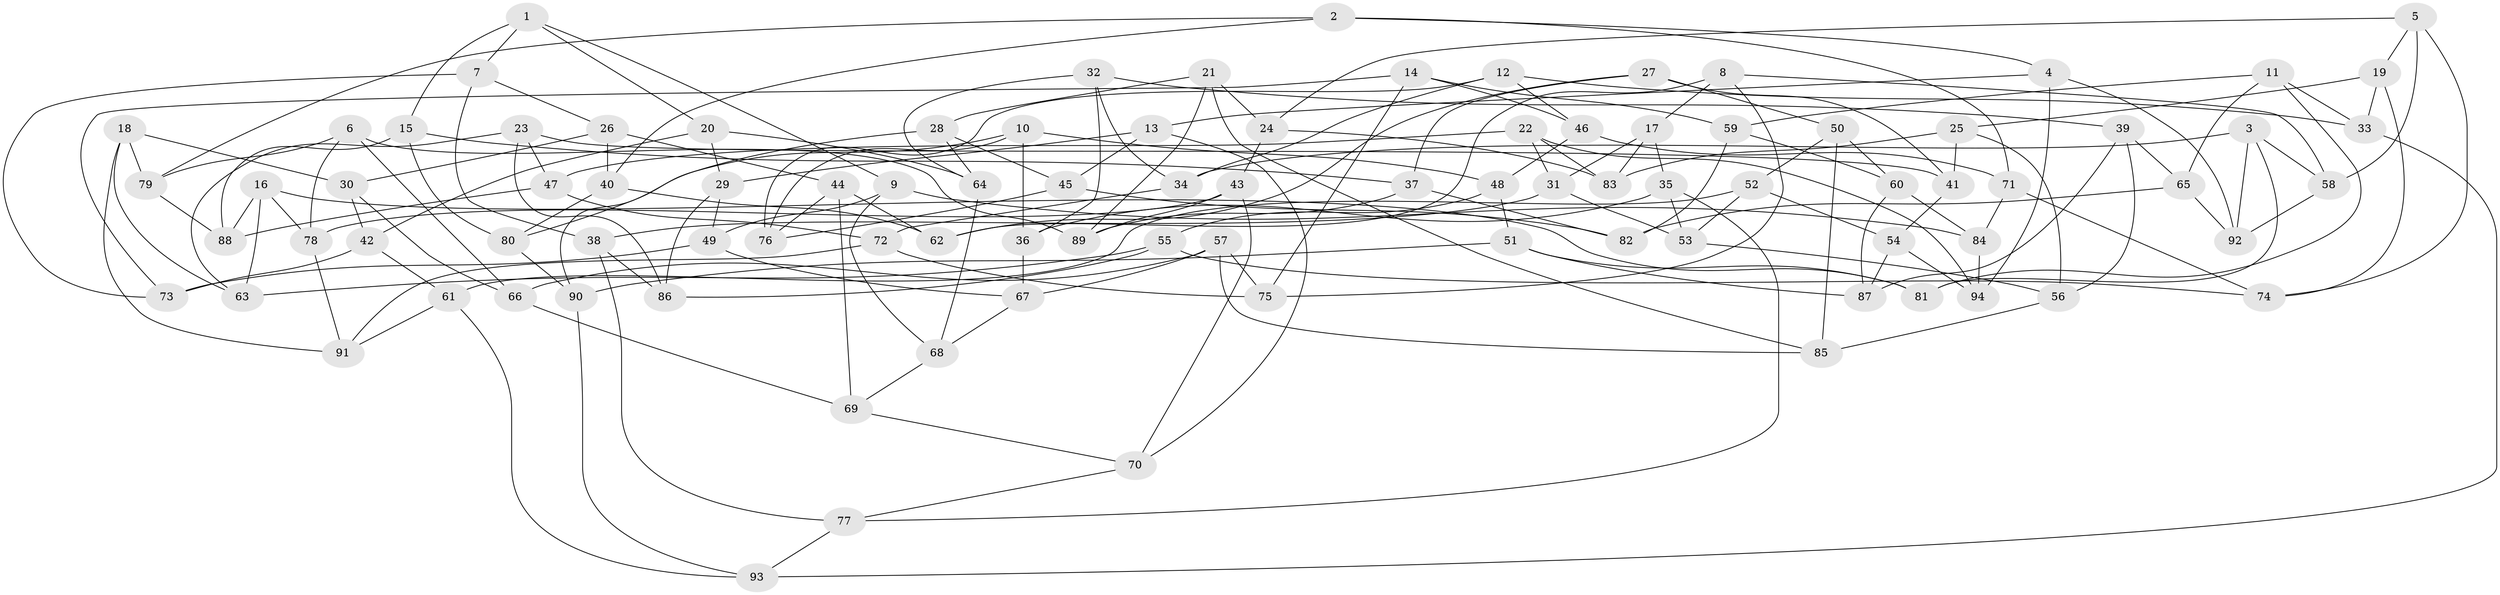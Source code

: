 // coarse degree distribution, {4: 0.3333333333333333, 6: 0.5614035087719298, 5: 0.08771929824561403, 3: 0.017543859649122806}
// Generated by graph-tools (version 1.1) at 2025/42/03/06/25 10:42:17]
// undirected, 94 vertices, 188 edges
graph export_dot {
graph [start="1"]
  node [color=gray90,style=filled];
  1;
  2;
  3;
  4;
  5;
  6;
  7;
  8;
  9;
  10;
  11;
  12;
  13;
  14;
  15;
  16;
  17;
  18;
  19;
  20;
  21;
  22;
  23;
  24;
  25;
  26;
  27;
  28;
  29;
  30;
  31;
  32;
  33;
  34;
  35;
  36;
  37;
  38;
  39;
  40;
  41;
  42;
  43;
  44;
  45;
  46;
  47;
  48;
  49;
  50;
  51;
  52;
  53;
  54;
  55;
  56;
  57;
  58;
  59;
  60;
  61;
  62;
  63;
  64;
  65;
  66;
  67;
  68;
  69;
  70;
  71;
  72;
  73;
  74;
  75;
  76;
  77;
  78;
  79;
  80;
  81;
  82;
  83;
  84;
  85;
  86;
  87;
  88;
  89;
  90;
  91;
  92;
  93;
  94;
  1 -- 20;
  1 -- 9;
  1 -- 7;
  1 -- 15;
  2 -- 79;
  2 -- 4;
  2 -- 71;
  2 -- 40;
  3 -- 92;
  3 -- 81;
  3 -- 58;
  3 -- 34;
  4 -- 13;
  4 -- 94;
  4 -- 92;
  5 -- 74;
  5 -- 58;
  5 -- 24;
  5 -- 19;
  6 -- 78;
  6 -- 66;
  6 -- 89;
  6 -- 79;
  7 -- 73;
  7 -- 38;
  7 -- 26;
  8 -- 75;
  8 -- 58;
  8 -- 62;
  8 -- 17;
  9 -- 84;
  9 -- 68;
  9 -- 49;
  10 -- 80;
  10 -- 76;
  10 -- 36;
  10 -- 48;
  11 -- 81;
  11 -- 65;
  11 -- 33;
  11 -- 59;
  12 -- 33;
  12 -- 34;
  12 -- 76;
  12 -- 46;
  13 -- 29;
  13 -- 45;
  13 -- 70;
  14 -- 59;
  14 -- 75;
  14 -- 73;
  14 -- 46;
  15 -- 88;
  15 -- 37;
  15 -- 80;
  16 -- 81;
  16 -- 63;
  16 -- 78;
  16 -- 88;
  17 -- 31;
  17 -- 35;
  17 -- 83;
  18 -- 63;
  18 -- 79;
  18 -- 30;
  18 -- 91;
  19 -- 25;
  19 -- 74;
  19 -- 33;
  20 -- 29;
  20 -- 64;
  20 -- 42;
  21 -- 28;
  21 -- 24;
  21 -- 85;
  21 -- 89;
  22 -- 47;
  22 -- 83;
  22 -- 31;
  22 -- 94;
  23 -- 86;
  23 -- 41;
  23 -- 63;
  23 -- 47;
  24 -- 43;
  24 -- 83;
  25 -- 41;
  25 -- 56;
  25 -- 83;
  26 -- 44;
  26 -- 30;
  26 -- 40;
  27 -- 50;
  27 -- 62;
  27 -- 37;
  27 -- 41;
  28 -- 45;
  28 -- 64;
  28 -- 90;
  29 -- 86;
  29 -- 49;
  30 -- 42;
  30 -- 66;
  31 -- 38;
  31 -- 53;
  32 -- 39;
  32 -- 36;
  32 -- 34;
  32 -- 64;
  33 -- 93;
  34 -- 72;
  35 -- 36;
  35 -- 53;
  35 -- 77;
  36 -- 67;
  37 -- 82;
  37 -- 89;
  38 -- 77;
  38 -- 86;
  39 -- 87;
  39 -- 65;
  39 -- 56;
  40 -- 62;
  40 -- 80;
  41 -- 54;
  42 -- 61;
  42 -- 73;
  43 -- 70;
  43 -- 89;
  43 -- 78;
  44 -- 76;
  44 -- 62;
  44 -- 69;
  45 -- 76;
  45 -- 82;
  46 -- 71;
  46 -- 48;
  47 -- 72;
  47 -- 88;
  48 -- 51;
  48 -- 55;
  49 -- 73;
  49 -- 67;
  50 -- 85;
  50 -- 60;
  50 -- 52;
  51 -- 81;
  51 -- 87;
  51 -- 90;
  52 -- 53;
  52 -- 54;
  52 -- 61;
  53 -- 56;
  54 -- 87;
  54 -- 94;
  55 -- 74;
  55 -- 63;
  55 -- 86;
  56 -- 85;
  57 -- 85;
  57 -- 66;
  57 -- 67;
  57 -- 75;
  58 -- 92;
  59 -- 82;
  59 -- 60;
  60 -- 84;
  60 -- 87;
  61 -- 93;
  61 -- 91;
  64 -- 68;
  65 -- 92;
  65 -- 82;
  66 -- 69;
  67 -- 68;
  68 -- 69;
  69 -- 70;
  70 -- 77;
  71 -- 74;
  71 -- 84;
  72 -- 91;
  72 -- 75;
  77 -- 93;
  78 -- 91;
  79 -- 88;
  80 -- 90;
  84 -- 94;
  90 -- 93;
}
